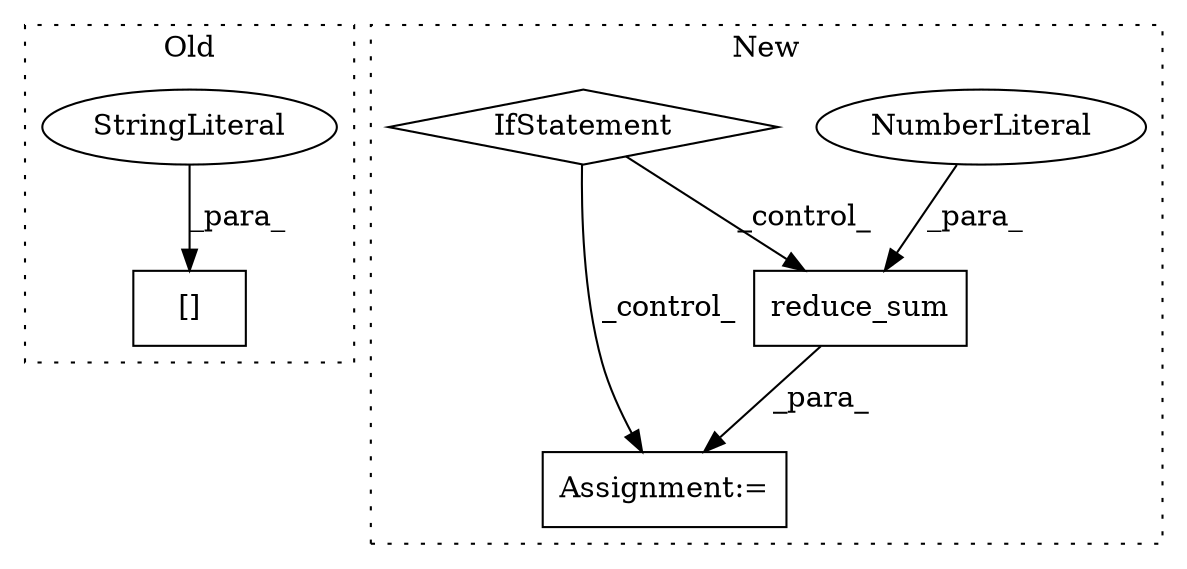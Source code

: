 digraph G {
subgraph cluster0 {
1 [label="[]" a="2" s="2644,2661" l="12,1" shape="box"];
4 [label="StringLiteral" a="45" s="2656" l="5" shape="ellipse"];
label = "Old";
style="dotted";
}
subgraph cluster1 {
2 [label="reduce_sum" a="32" s="2440,2484" l="11,1" shape="box"];
3 [label="Assignment:=" a="7" s="2602" l="2" shape="box"];
5 [label="NumberLiteral" a="34" s="2483" l="1" shape="ellipse"];
6 [label="IfStatement" a="25" s="2359,2372" l="4,2" shape="diamond"];
label = "New";
style="dotted";
}
2 -> 3 [label="_para_"];
4 -> 1 [label="_para_"];
5 -> 2 [label="_para_"];
6 -> 3 [label="_control_"];
6 -> 2 [label="_control_"];
}